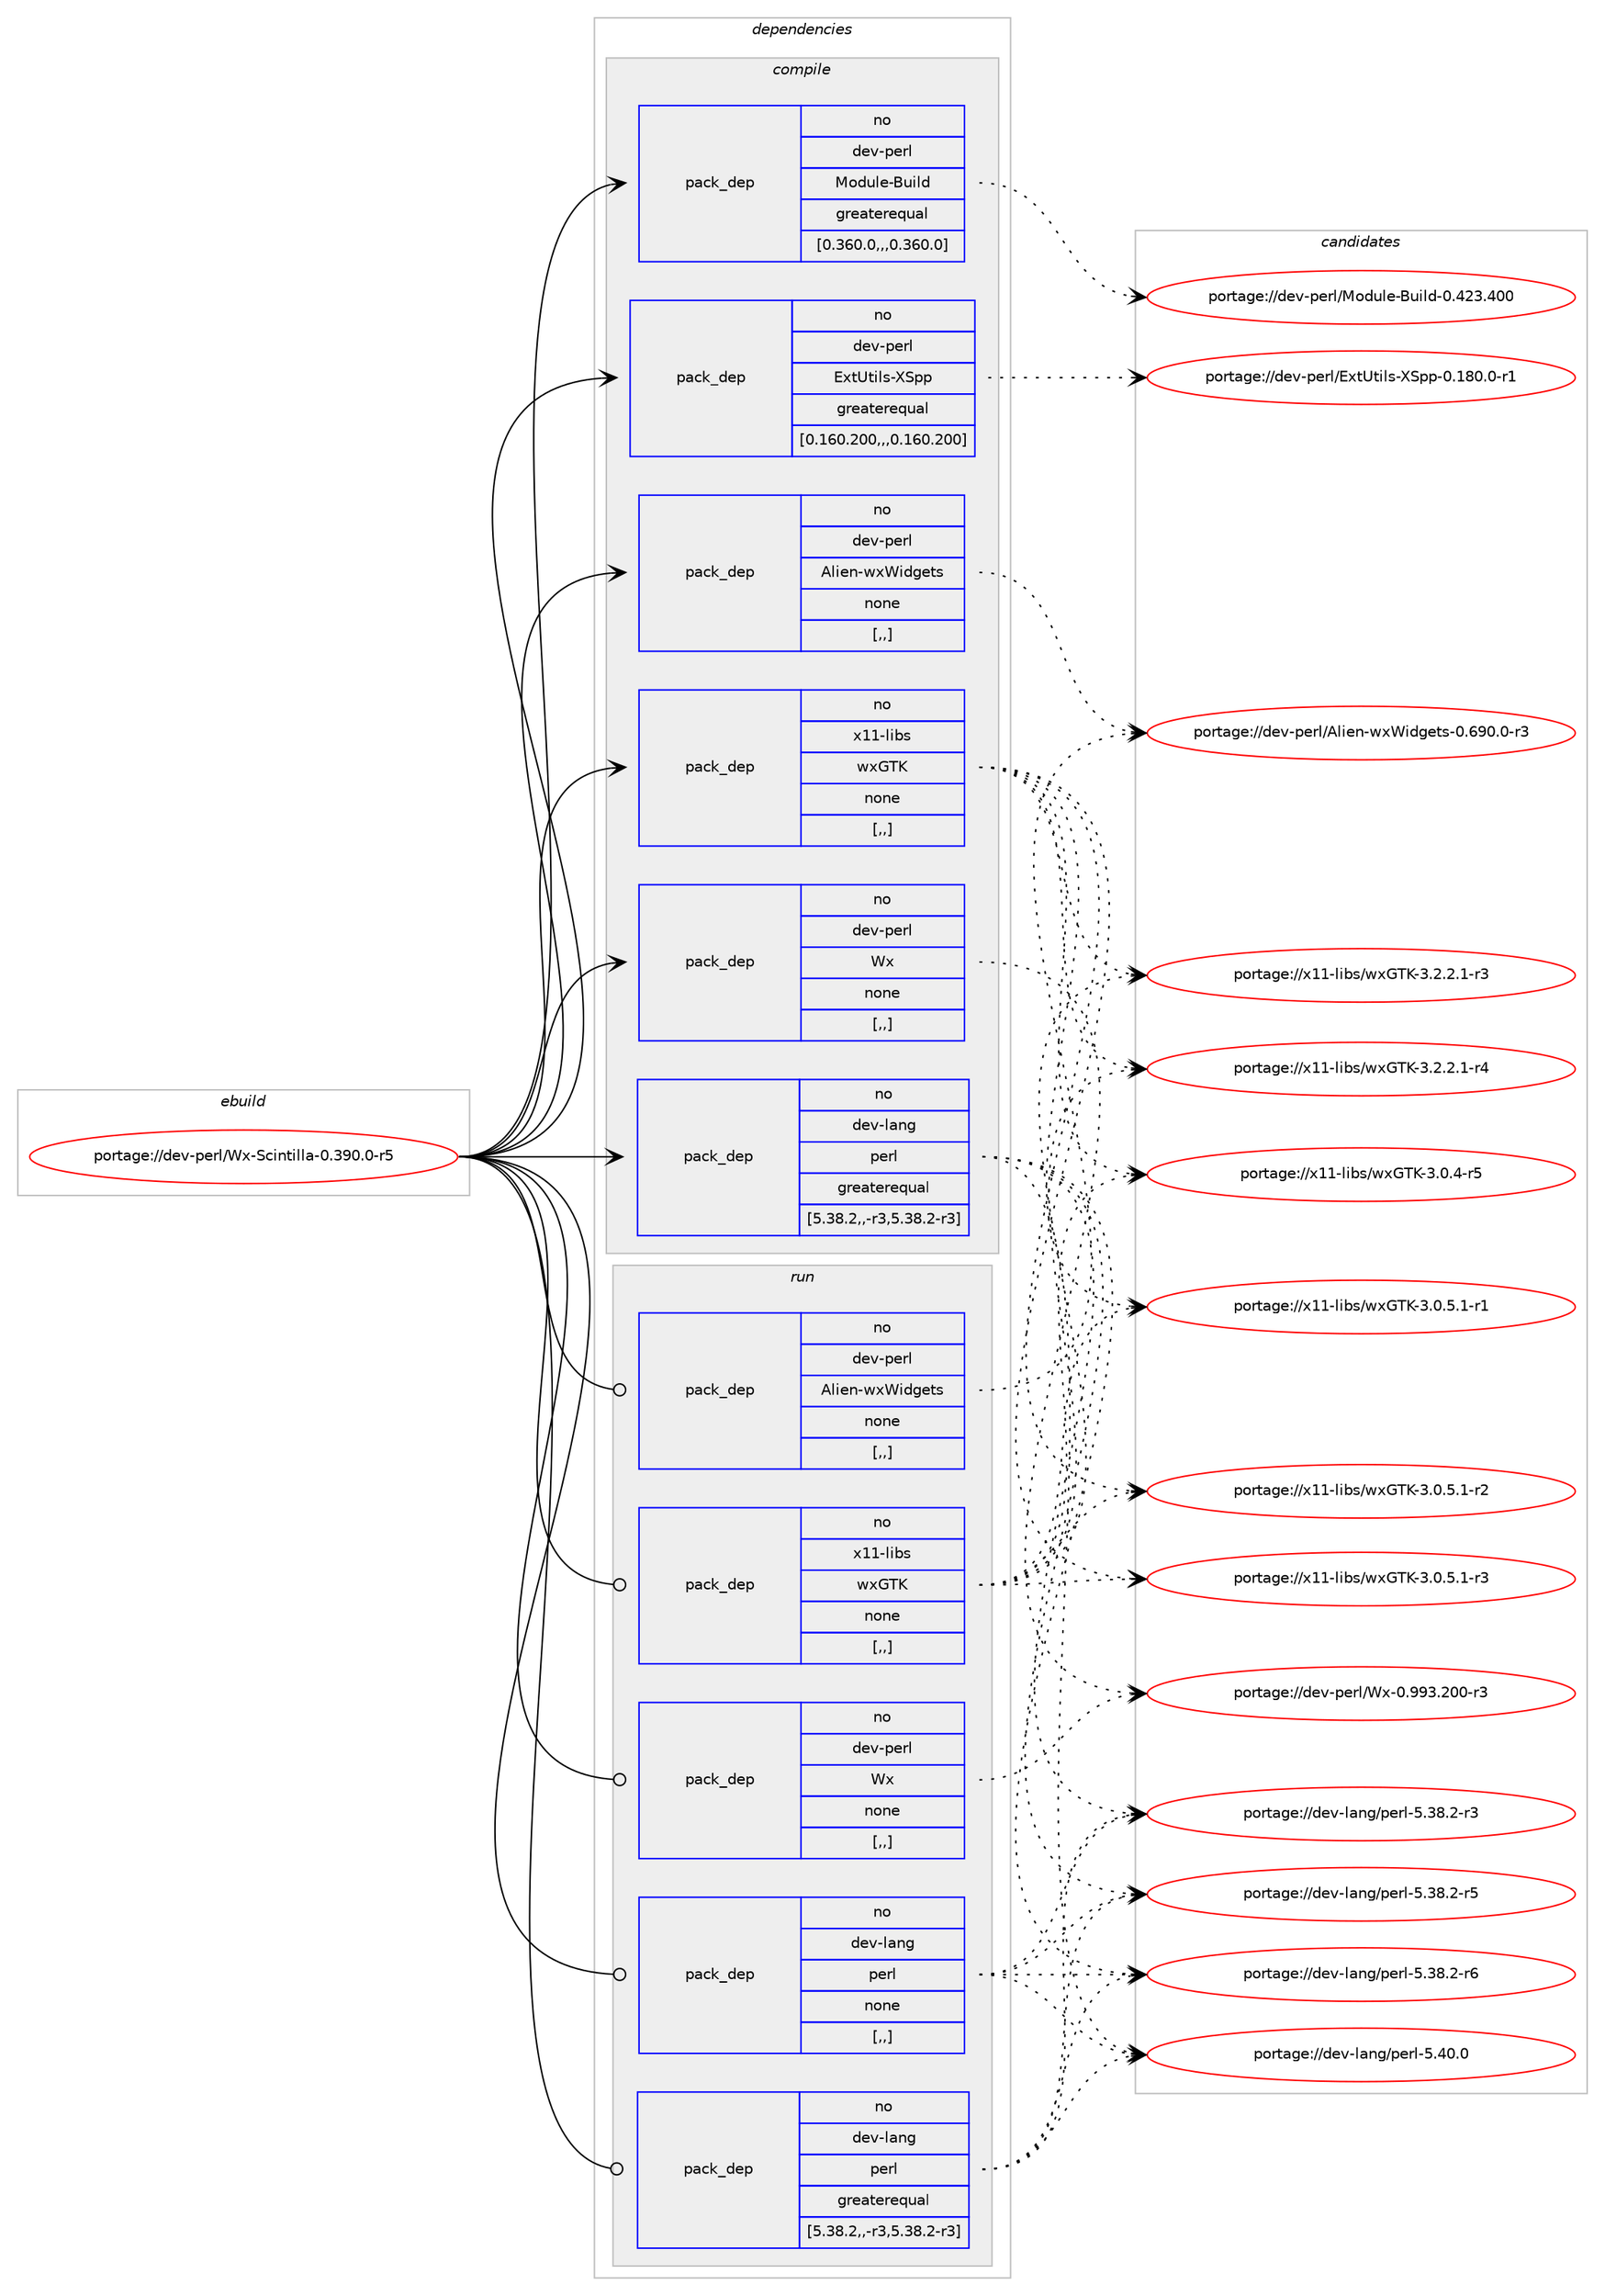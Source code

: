 digraph prolog {

# *************
# Graph options
# *************

newrank=true;
concentrate=true;
compound=true;
graph [rankdir=LR,fontname=Helvetica,fontsize=10,ranksep=1.5];#, ranksep=2.5, nodesep=0.2];
edge  [arrowhead=vee];
node  [fontname=Helvetica,fontsize=10];

# **********
# The ebuild
# **********

subgraph cluster_leftcol {
color=gray;
rank=same;
label=<<i>ebuild</i>>;
id [label="portage://dev-perl/Wx-Scintilla-0.390.0-r5", color=red, width=4, href="../dev-perl/Wx-Scintilla-0.390.0-r5.svg"];
}

# ****************
# The dependencies
# ****************

subgraph cluster_midcol {
color=gray;
label=<<i>dependencies</i>>;
subgraph cluster_compile {
fillcolor="#eeeeee";
style=filled;
label=<<i>compile</i>>;
subgraph pack104886 {
dependency135250 [label=<<TABLE BORDER="0" CELLBORDER="1" CELLSPACING="0" CELLPADDING="4" WIDTH="220"><TR><TD ROWSPAN="6" CELLPADDING="30">pack_dep</TD></TR><TR><TD WIDTH="110">no</TD></TR><TR><TD>dev-lang</TD></TR><TR><TD>perl</TD></TR><TR><TD>greaterequal</TD></TR><TR><TD>[5.38.2,,-r3,5.38.2-r3]</TD></TR></TABLE>>, shape=none, color=blue];
}
id:e -> dependency135250:w [weight=20,style="solid",arrowhead="vee"];
subgraph pack104887 {
dependency135251 [label=<<TABLE BORDER="0" CELLBORDER="1" CELLSPACING="0" CELLPADDING="4" WIDTH="220"><TR><TD ROWSPAN="6" CELLPADDING="30">pack_dep</TD></TR><TR><TD WIDTH="110">no</TD></TR><TR><TD>dev-perl</TD></TR><TR><TD>Alien-wxWidgets</TD></TR><TR><TD>none</TD></TR><TR><TD>[,,]</TD></TR></TABLE>>, shape=none, color=blue];
}
id:e -> dependency135251:w [weight=20,style="solid",arrowhead="vee"];
subgraph pack104888 {
dependency135252 [label=<<TABLE BORDER="0" CELLBORDER="1" CELLSPACING="0" CELLPADDING="4" WIDTH="220"><TR><TD ROWSPAN="6" CELLPADDING="30">pack_dep</TD></TR><TR><TD WIDTH="110">no</TD></TR><TR><TD>dev-perl</TD></TR><TR><TD>ExtUtils-XSpp</TD></TR><TR><TD>greaterequal</TD></TR><TR><TD>[0.160.200,,,0.160.200]</TD></TR></TABLE>>, shape=none, color=blue];
}
id:e -> dependency135252:w [weight=20,style="solid",arrowhead="vee"];
subgraph pack104889 {
dependency135253 [label=<<TABLE BORDER="0" CELLBORDER="1" CELLSPACING="0" CELLPADDING="4" WIDTH="220"><TR><TD ROWSPAN="6" CELLPADDING="30">pack_dep</TD></TR><TR><TD WIDTH="110">no</TD></TR><TR><TD>dev-perl</TD></TR><TR><TD>Module-Build</TD></TR><TR><TD>greaterequal</TD></TR><TR><TD>[0.360.0,,,0.360.0]</TD></TR></TABLE>>, shape=none, color=blue];
}
id:e -> dependency135253:w [weight=20,style="solid",arrowhead="vee"];
subgraph pack104890 {
dependency135254 [label=<<TABLE BORDER="0" CELLBORDER="1" CELLSPACING="0" CELLPADDING="4" WIDTH="220"><TR><TD ROWSPAN="6" CELLPADDING="30">pack_dep</TD></TR><TR><TD WIDTH="110">no</TD></TR><TR><TD>dev-perl</TD></TR><TR><TD>Wx</TD></TR><TR><TD>none</TD></TR><TR><TD>[,,]</TD></TR></TABLE>>, shape=none, color=blue];
}
id:e -> dependency135254:w [weight=20,style="solid",arrowhead="vee"];
subgraph pack104891 {
dependency135255 [label=<<TABLE BORDER="0" CELLBORDER="1" CELLSPACING="0" CELLPADDING="4" WIDTH="220"><TR><TD ROWSPAN="6" CELLPADDING="30">pack_dep</TD></TR><TR><TD WIDTH="110">no</TD></TR><TR><TD>x11-libs</TD></TR><TR><TD>wxGTK</TD></TR><TR><TD>none</TD></TR><TR><TD>[,,]</TD></TR></TABLE>>, shape=none, color=blue];
}
id:e -> dependency135255:w [weight=20,style="solid",arrowhead="vee"];
}
subgraph cluster_compileandrun {
fillcolor="#eeeeee";
style=filled;
label=<<i>compile and run</i>>;
}
subgraph cluster_run {
fillcolor="#eeeeee";
style=filled;
label=<<i>run</i>>;
subgraph pack104892 {
dependency135256 [label=<<TABLE BORDER="0" CELLBORDER="1" CELLSPACING="0" CELLPADDING="4" WIDTH="220"><TR><TD ROWSPAN="6" CELLPADDING="30">pack_dep</TD></TR><TR><TD WIDTH="110">no</TD></TR><TR><TD>dev-lang</TD></TR><TR><TD>perl</TD></TR><TR><TD>greaterequal</TD></TR><TR><TD>[5.38.2,,-r3,5.38.2-r3]</TD></TR></TABLE>>, shape=none, color=blue];
}
id:e -> dependency135256:w [weight=20,style="solid",arrowhead="odot"];
subgraph pack104893 {
dependency135257 [label=<<TABLE BORDER="0" CELLBORDER="1" CELLSPACING="0" CELLPADDING="4" WIDTH="220"><TR><TD ROWSPAN="6" CELLPADDING="30">pack_dep</TD></TR><TR><TD WIDTH="110">no</TD></TR><TR><TD>dev-lang</TD></TR><TR><TD>perl</TD></TR><TR><TD>none</TD></TR><TR><TD>[,,]</TD></TR></TABLE>>, shape=none, color=blue];
}
id:e -> dependency135257:w [weight=20,style="solid",arrowhead="odot"];
subgraph pack104894 {
dependency135258 [label=<<TABLE BORDER="0" CELLBORDER="1" CELLSPACING="0" CELLPADDING="4" WIDTH="220"><TR><TD ROWSPAN="6" CELLPADDING="30">pack_dep</TD></TR><TR><TD WIDTH="110">no</TD></TR><TR><TD>dev-perl</TD></TR><TR><TD>Alien-wxWidgets</TD></TR><TR><TD>none</TD></TR><TR><TD>[,,]</TD></TR></TABLE>>, shape=none, color=blue];
}
id:e -> dependency135258:w [weight=20,style="solid",arrowhead="odot"];
subgraph pack104895 {
dependency135259 [label=<<TABLE BORDER="0" CELLBORDER="1" CELLSPACING="0" CELLPADDING="4" WIDTH="220"><TR><TD ROWSPAN="6" CELLPADDING="30">pack_dep</TD></TR><TR><TD WIDTH="110">no</TD></TR><TR><TD>dev-perl</TD></TR><TR><TD>Wx</TD></TR><TR><TD>none</TD></TR><TR><TD>[,,]</TD></TR></TABLE>>, shape=none, color=blue];
}
id:e -> dependency135259:w [weight=20,style="solid",arrowhead="odot"];
subgraph pack104896 {
dependency135260 [label=<<TABLE BORDER="0" CELLBORDER="1" CELLSPACING="0" CELLPADDING="4" WIDTH="220"><TR><TD ROWSPAN="6" CELLPADDING="30">pack_dep</TD></TR><TR><TD WIDTH="110">no</TD></TR><TR><TD>x11-libs</TD></TR><TR><TD>wxGTK</TD></TR><TR><TD>none</TD></TR><TR><TD>[,,]</TD></TR></TABLE>>, shape=none, color=blue];
}
id:e -> dependency135260:w [weight=20,style="solid",arrowhead="odot"];
}
}

# **************
# The candidates
# **************

subgraph cluster_choices {
rank=same;
color=gray;
label=<<i>candidates</i>>;

subgraph choice104886 {
color=black;
nodesep=1;
choice100101118451089711010347112101114108455346515646504511451 [label="portage://dev-lang/perl-5.38.2-r3", color=red, width=4,href="../dev-lang/perl-5.38.2-r3.svg"];
choice100101118451089711010347112101114108455346515646504511453 [label="portage://dev-lang/perl-5.38.2-r5", color=red, width=4,href="../dev-lang/perl-5.38.2-r5.svg"];
choice100101118451089711010347112101114108455346515646504511454 [label="portage://dev-lang/perl-5.38.2-r6", color=red, width=4,href="../dev-lang/perl-5.38.2-r6.svg"];
choice10010111845108971101034711210111410845534652484648 [label="portage://dev-lang/perl-5.40.0", color=red, width=4,href="../dev-lang/perl-5.40.0.svg"];
dependency135250:e -> choice100101118451089711010347112101114108455346515646504511451:w [style=dotted,weight="100"];
dependency135250:e -> choice100101118451089711010347112101114108455346515646504511453:w [style=dotted,weight="100"];
dependency135250:e -> choice100101118451089711010347112101114108455346515646504511454:w [style=dotted,weight="100"];
dependency135250:e -> choice10010111845108971101034711210111410845534652484648:w [style=dotted,weight="100"];
}
subgraph choice104887 {
color=black;
nodesep=1;
choice100101118451121011141084765108105101110451191208710510010310111611545484654574846484511451 [label="portage://dev-perl/Alien-wxWidgets-0.690.0-r3", color=red, width=4,href="../dev-perl/Alien-wxWidgets-0.690.0-r3.svg"];
dependency135251:e -> choice100101118451121011141084765108105101110451191208710510010310111611545484654574846484511451:w [style=dotted,weight="100"];
}
subgraph choice104888 {
color=black;
nodesep=1;
choice1001011184511210111410847691201168511610510811545888311211245484649564846484511449 [label="portage://dev-perl/ExtUtils-XSpp-0.180.0-r1", color=red, width=4,href="../dev-perl/ExtUtils-XSpp-0.180.0-r1.svg"];
dependency135252:e -> choice1001011184511210111410847691201168511610510811545888311211245484649564846484511449:w [style=dotted,weight="100"];
}
subgraph choice104889 {
color=black;
nodesep=1;
choice100101118451121011141084777111100117108101456611710510810045484652505146524848 [label="portage://dev-perl/Module-Build-0.423.400", color=red, width=4,href="../dev-perl/Module-Build-0.423.400.svg"];
dependency135253:e -> choice100101118451121011141084777111100117108101456611710510810045484652505146524848:w [style=dotted,weight="100"];
}
subgraph choice104890 {
color=black;
nodesep=1;
choice100101118451121011141084787120454846575751465048484511451 [label="portage://dev-perl/Wx-0.993.200-r3", color=red, width=4,href="../dev-perl/Wx-0.993.200-r3.svg"];
dependency135254:e -> choice100101118451121011141084787120454846575751465048484511451:w [style=dotted,weight="100"];
}
subgraph choice104891 {
color=black;
nodesep=1;
choice12049494510810598115471191207184754551464846524511453 [label="portage://x11-libs/wxGTK-3.0.4-r5", color=red, width=4,href="../x11-libs/wxGTK-3.0.4-r5.svg"];
choice120494945108105981154711912071847545514648465346494511449 [label="portage://x11-libs/wxGTK-3.0.5.1-r1", color=red, width=4,href="../x11-libs/wxGTK-3.0.5.1-r1.svg"];
choice120494945108105981154711912071847545514648465346494511450 [label="portage://x11-libs/wxGTK-3.0.5.1-r2", color=red, width=4,href="../x11-libs/wxGTK-3.0.5.1-r2.svg"];
choice120494945108105981154711912071847545514648465346494511451 [label="portage://x11-libs/wxGTK-3.0.5.1-r3", color=red, width=4,href="../x11-libs/wxGTK-3.0.5.1-r3.svg"];
choice120494945108105981154711912071847545514650465046494511451 [label="portage://x11-libs/wxGTK-3.2.2.1-r3", color=red, width=4,href="../x11-libs/wxGTK-3.2.2.1-r3.svg"];
choice120494945108105981154711912071847545514650465046494511452 [label="portage://x11-libs/wxGTK-3.2.2.1-r4", color=red, width=4,href="../x11-libs/wxGTK-3.2.2.1-r4.svg"];
dependency135255:e -> choice12049494510810598115471191207184754551464846524511453:w [style=dotted,weight="100"];
dependency135255:e -> choice120494945108105981154711912071847545514648465346494511449:w [style=dotted,weight="100"];
dependency135255:e -> choice120494945108105981154711912071847545514648465346494511450:w [style=dotted,weight="100"];
dependency135255:e -> choice120494945108105981154711912071847545514648465346494511451:w [style=dotted,weight="100"];
dependency135255:e -> choice120494945108105981154711912071847545514650465046494511451:w [style=dotted,weight="100"];
dependency135255:e -> choice120494945108105981154711912071847545514650465046494511452:w [style=dotted,weight="100"];
}
subgraph choice104892 {
color=black;
nodesep=1;
choice100101118451089711010347112101114108455346515646504511451 [label="portage://dev-lang/perl-5.38.2-r3", color=red, width=4,href="../dev-lang/perl-5.38.2-r3.svg"];
choice100101118451089711010347112101114108455346515646504511453 [label="portage://dev-lang/perl-5.38.2-r5", color=red, width=4,href="../dev-lang/perl-5.38.2-r5.svg"];
choice100101118451089711010347112101114108455346515646504511454 [label="portage://dev-lang/perl-5.38.2-r6", color=red, width=4,href="../dev-lang/perl-5.38.2-r6.svg"];
choice10010111845108971101034711210111410845534652484648 [label="portage://dev-lang/perl-5.40.0", color=red, width=4,href="../dev-lang/perl-5.40.0.svg"];
dependency135256:e -> choice100101118451089711010347112101114108455346515646504511451:w [style=dotted,weight="100"];
dependency135256:e -> choice100101118451089711010347112101114108455346515646504511453:w [style=dotted,weight="100"];
dependency135256:e -> choice100101118451089711010347112101114108455346515646504511454:w [style=dotted,weight="100"];
dependency135256:e -> choice10010111845108971101034711210111410845534652484648:w [style=dotted,weight="100"];
}
subgraph choice104893 {
color=black;
nodesep=1;
choice100101118451089711010347112101114108455346515646504511451 [label="portage://dev-lang/perl-5.38.2-r3", color=red, width=4,href="../dev-lang/perl-5.38.2-r3.svg"];
choice100101118451089711010347112101114108455346515646504511453 [label="portage://dev-lang/perl-5.38.2-r5", color=red, width=4,href="../dev-lang/perl-5.38.2-r5.svg"];
choice100101118451089711010347112101114108455346515646504511454 [label="portage://dev-lang/perl-5.38.2-r6", color=red, width=4,href="../dev-lang/perl-5.38.2-r6.svg"];
choice10010111845108971101034711210111410845534652484648 [label="portage://dev-lang/perl-5.40.0", color=red, width=4,href="../dev-lang/perl-5.40.0.svg"];
dependency135257:e -> choice100101118451089711010347112101114108455346515646504511451:w [style=dotted,weight="100"];
dependency135257:e -> choice100101118451089711010347112101114108455346515646504511453:w [style=dotted,weight="100"];
dependency135257:e -> choice100101118451089711010347112101114108455346515646504511454:w [style=dotted,weight="100"];
dependency135257:e -> choice10010111845108971101034711210111410845534652484648:w [style=dotted,weight="100"];
}
subgraph choice104894 {
color=black;
nodesep=1;
choice100101118451121011141084765108105101110451191208710510010310111611545484654574846484511451 [label="portage://dev-perl/Alien-wxWidgets-0.690.0-r3", color=red, width=4,href="../dev-perl/Alien-wxWidgets-0.690.0-r3.svg"];
dependency135258:e -> choice100101118451121011141084765108105101110451191208710510010310111611545484654574846484511451:w [style=dotted,weight="100"];
}
subgraph choice104895 {
color=black;
nodesep=1;
choice100101118451121011141084787120454846575751465048484511451 [label="portage://dev-perl/Wx-0.993.200-r3", color=red, width=4,href="../dev-perl/Wx-0.993.200-r3.svg"];
dependency135259:e -> choice100101118451121011141084787120454846575751465048484511451:w [style=dotted,weight="100"];
}
subgraph choice104896 {
color=black;
nodesep=1;
choice12049494510810598115471191207184754551464846524511453 [label="portage://x11-libs/wxGTK-3.0.4-r5", color=red, width=4,href="../x11-libs/wxGTK-3.0.4-r5.svg"];
choice120494945108105981154711912071847545514648465346494511449 [label="portage://x11-libs/wxGTK-3.0.5.1-r1", color=red, width=4,href="../x11-libs/wxGTK-3.0.5.1-r1.svg"];
choice120494945108105981154711912071847545514648465346494511450 [label="portage://x11-libs/wxGTK-3.0.5.1-r2", color=red, width=4,href="../x11-libs/wxGTK-3.0.5.1-r2.svg"];
choice120494945108105981154711912071847545514648465346494511451 [label="portage://x11-libs/wxGTK-3.0.5.1-r3", color=red, width=4,href="../x11-libs/wxGTK-3.0.5.1-r3.svg"];
choice120494945108105981154711912071847545514650465046494511451 [label="portage://x11-libs/wxGTK-3.2.2.1-r3", color=red, width=4,href="../x11-libs/wxGTK-3.2.2.1-r3.svg"];
choice120494945108105981154711912071847545514650465046494511452 [label="portage://x11-libs/wxGTK-3.2.2.1-r4", color=red, width=4,href="../x11-libs/wxGTK-3.2.2.1-r4.svg"];
dependency135260:e -> choice12049494510810598115471191207184754551464846524511453:w [style=dotted,weight="100"];
dependency135260:e -> choice120494945108105981154711912071847545514648465346494511449:w [style=dotted,weight="100"];
dependency135260:e -> choice120494945108105981154711912071847545514648465346494511450:w [style=dotted,weight="100"];
dependency135260:e -> choice120494945108105981154711912071847545514648465346494511451:w [style=dotted,weight="100"];
dependency135260:e -> choice120494945108105981154711912071847545514650465046494511451:w [style=dotted,weight="100"];
dependency135260:e -> choice120494945108105981154711912071847545514650465046494511452:w [style=dotted,weight="100"];
}
}

}

